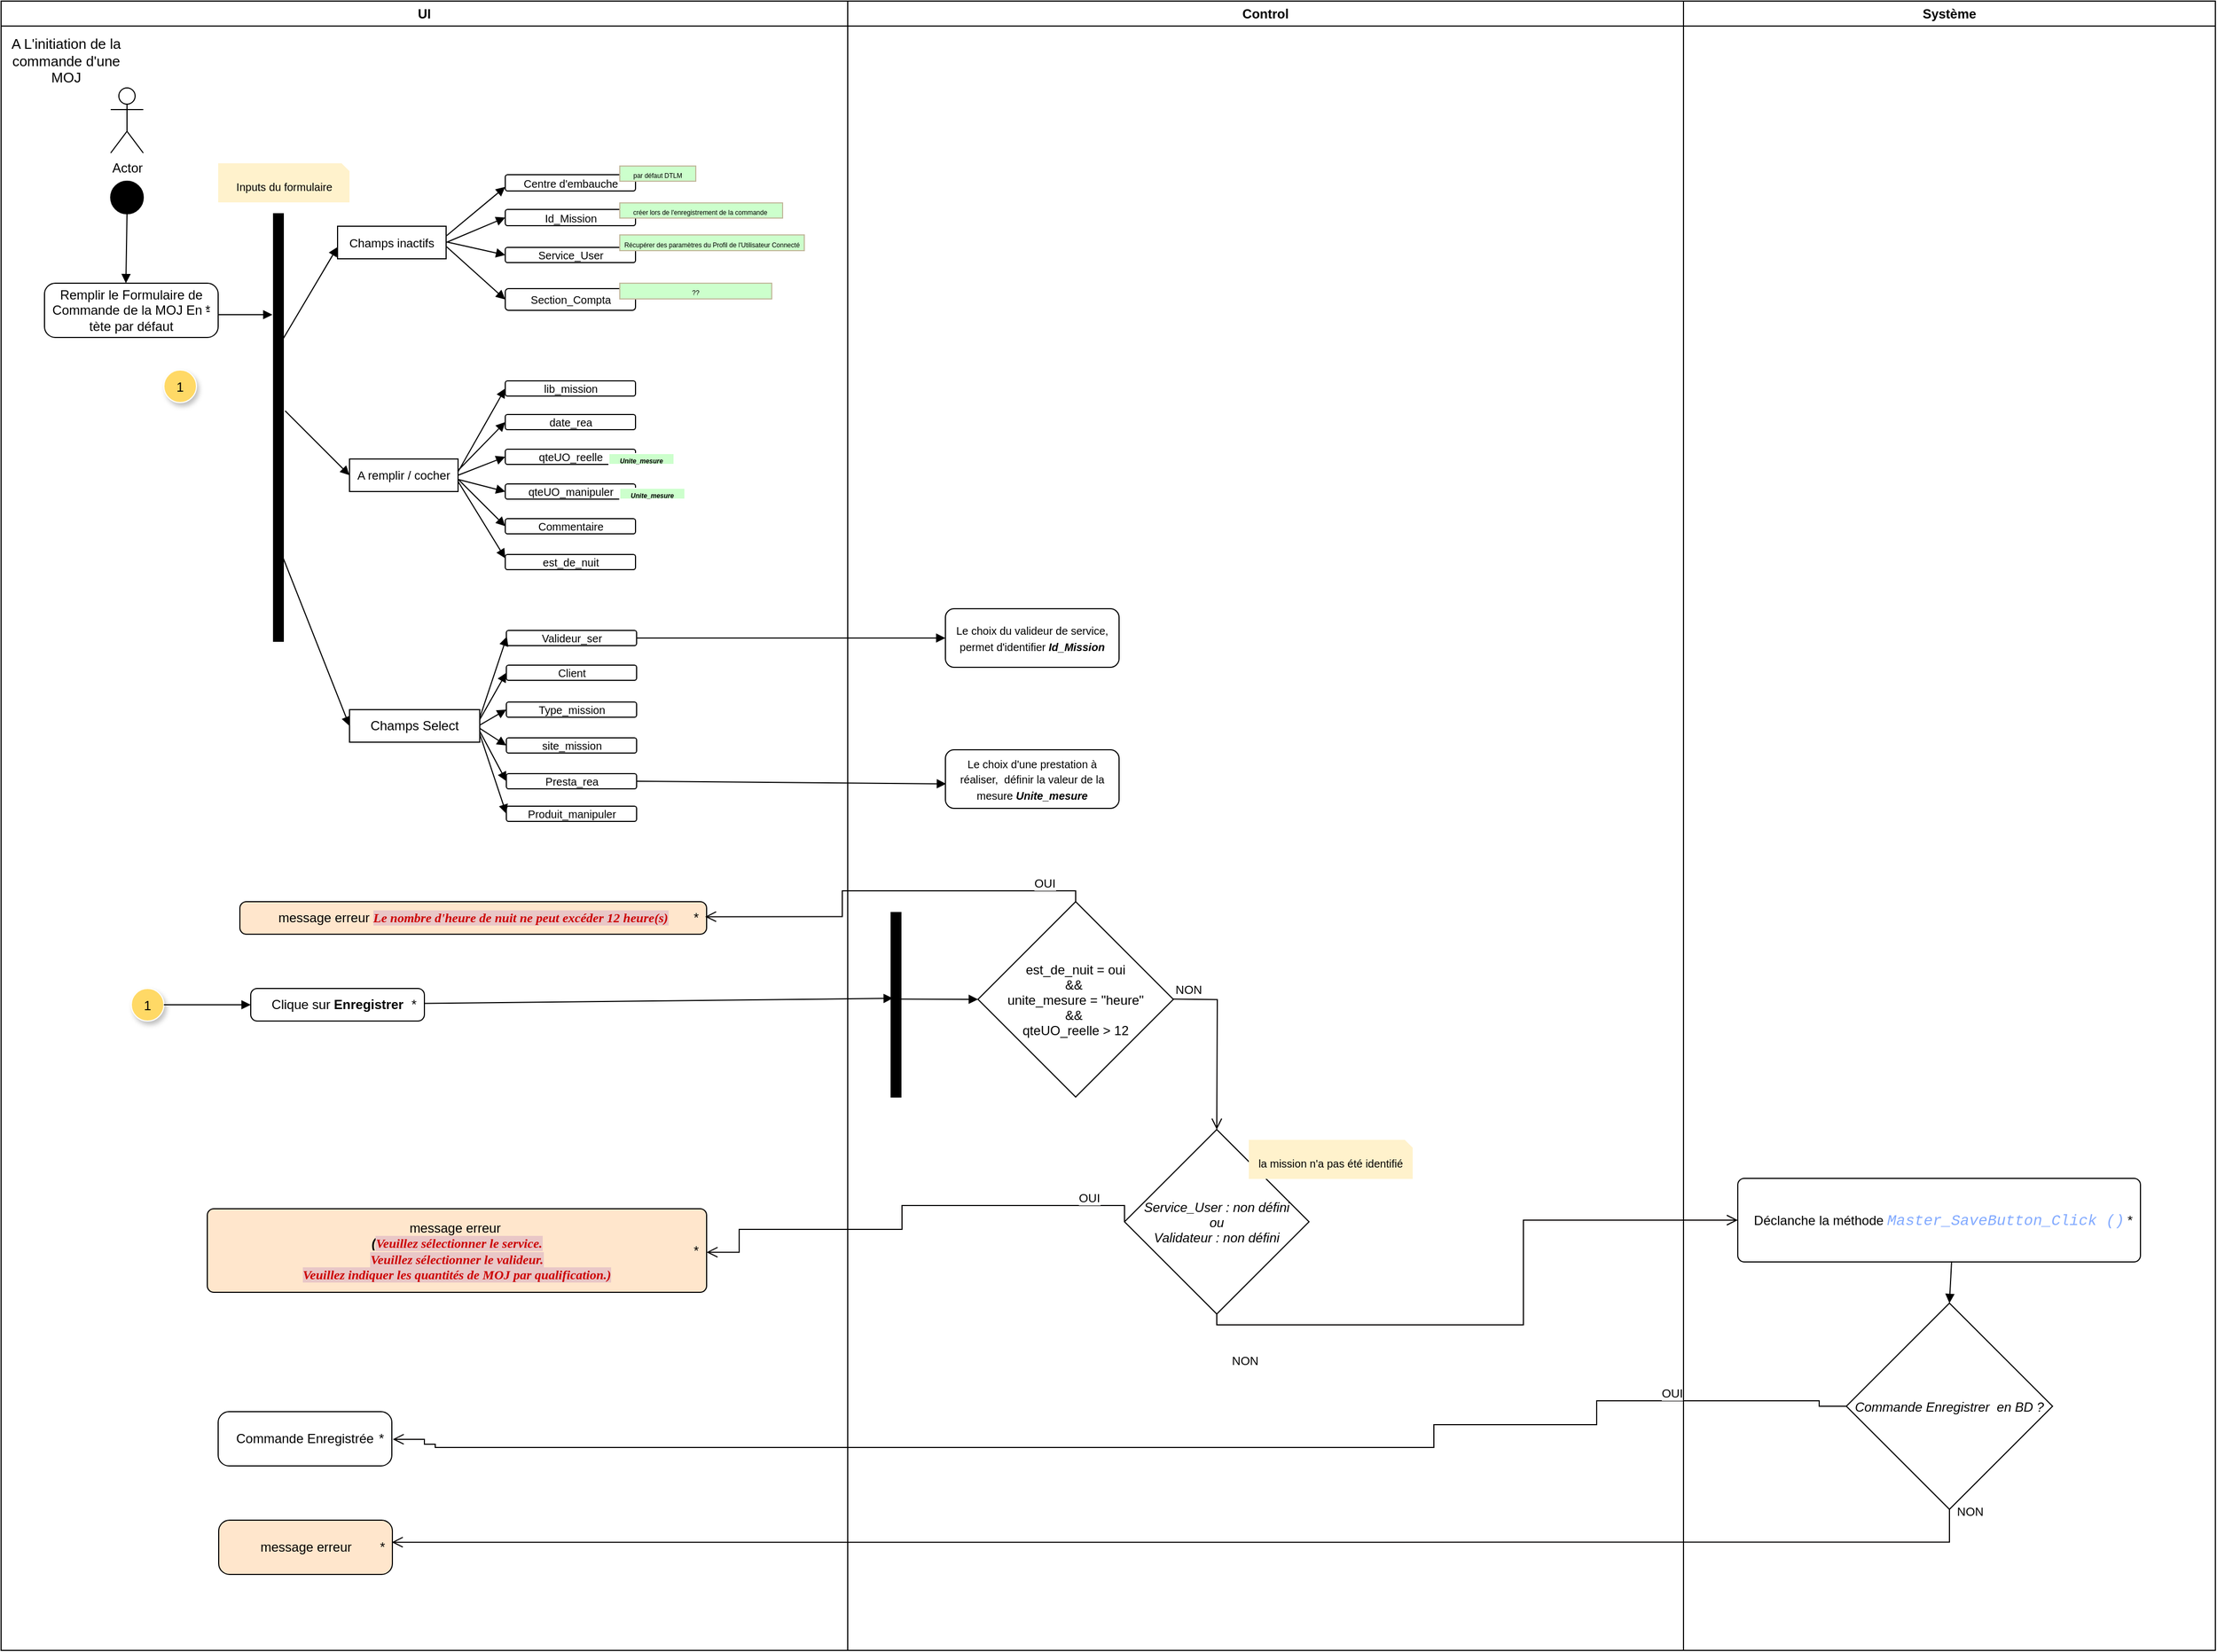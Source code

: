<mxfile version="24.6.4" type="github">
  <diagram name="Copie de Page-1" id="EhqOxqEbqIXf-8VI_V93">
    <mxGraphModel dx="2730" dy="2316" grid="1" gridSize="10" guides="1" tooltips="1" connect="1" arrows="1" fold="1" page="1" pageScale="1" pageWidth="1169" pageHeight="826" background="none" math="0" shadow="0">
      <root>
        <mxCell id="ZWHLpiZSWTz1R2_QuIJr-0" />
        <mxCell id="ZWHLpiZSWTz1R2_QuIJr-1" parent="ZWHLpiZSWTz1R2_QuIJr-0" />
        <mxCell id="ZWHLpiZSWTz1R2_QuIJr-2" value="UI" style="swimlane;whiteSpace=wrap;html=1;" parent="ZWHLpiZSWTz1R2_QuIJr-1" vertex="1">
          <mxGeometry y="-730" width="780" height="1520" as="geometry" />
        </mxCell>
        <mxCell id="ZWHLpiZSWTz1R2_QuIJr-3" value="" style="ellipse;fillColor=strokeColor;html=1;" parent="ZWHLpiZSWTz1R2_QuIJr-2" vertex="1">
          <mxGeometry x="101" y="166" width="30" height="30" as="geometry" />
        </mxCell>
        <mxCell id="ZWHLpiZSWTz1R2_QuIJr-4" value="" style="html=1;verticalAlign=bottom;labelBackgroundColor=none;endArrow=block;endFill=1;rounded=0;exitX=0.5;exitY=1;exitDx=0;exitDy=0;" parent="ZWHLpiZSWTz1R2_QuIJr-2" source="ZWHLpiZSWTz1R2_QuIJr-3" edge="1">
          <mxGeometry width="160" relative="1" as="geometry">
            <mxPoint x="120" y="410" as="sourcePoint" />
            <mxPoint x="115" y="260" as="targetPoint" />
          </mxGeometry>
        </mxCell>
        <mxCell id="ZWHLpiZSWTz1R2_QuIJr-5" value="Remplir le Formulaire de Commande de la MOJ En - tète par défaut" style="html=1;dashed=0;rounded=1;absoluteArcSize=1;arcSize=20;verticalAlign=middle;align=center;whiteSpace=wrap;" parent="ZWHLpiZSWTz1R2_QuIJr-2" vertex="1">
          <mxGeometry x="40" y="260" width="160" height="50" as="geometry" />
        </mxCell>
        <mxCell id="ZWHLpiZSWTz1R2_QuIJr-6" value="*" style="text;resizeWidth=0;resizeHeight=0;points=[];part=1;verticalAlign=middle;align=center;html=1;" parent="ZWHLpiZSWTz1R2_QuIJr-5" vertex="1">
          <mxGeometry x="1" y="0.5" width="20" height="20" relative="1" as="geometry">
            <mxPoint x="-20" y="-10" as="offset" />
          </mxGeometry>
        </mxCell>
        <mxCell id="ZWHLpiZSWTz1R2_QuIJr-7" value="" style="html=1;verticalAlign=bottom;endArrow=block;curved=0;rounded=0;" parent="ZWHLpiZSWTz1R2_QuIJr-2" edge="1">
          <mxGeometry width="80" relative="1" as="geometry">
            <mxPoint x="200" y="289" as="sourcePoint" />
            <mxPoint x="250" y="289" as="targetPoint" />
          </mxGeometry>
        </mxCell>
        <mxCell id="ZWHLpiZSWTz1R2_QuIJr-8" value="Actor" style="shape=umlActor;verticalLabelPosition=bottom;verticalAlign=top;html=1;" parent="ZWHLpiZSWTz1R2_QuIJr-2" vertex="1">
          <mxGeometry x="101" y="80" width="30" height="60" as="geometry" />
        </mxCell>
        <mxCell id="ZWHLpiZSWTz1R2_QuIJr-9" value="&lt;font style=&quot;font-size: 13px;&quot;&gt;A L&#39;initiation de la commande d&#39;une MOJ&lt;/font&gt;" style="text;html=1;align=center;verticalAlign=middle;whiteSpace=wrap;rounded=0;" parent="ZWHLpiZSWTz1R2_QuIJr-2" vertex="1">
          <mxGeometry y="30" width="120" height="50" as="geometry" />
        </mxCell>
        <mxCell id="ZWHLpiZSWTz1R2_QuIJr-10" value="" style="html=1;points=[];perimeter=orthogonalPerimeter;fillColor=strokeColor;" parent="ZWHLpiZSWTz1R2_QuIJr-2" vertex="1">
          <mxGeometry x="251" y="196" width="9" height="394" as="geometry" />
        </mxCell>
        <mxCell id="_bCDL0HvLNY4-5tJD9Ad-2" value="&lt;font style=&quot;font-size: 10px;&quot;&gt;Inputs du formulaire&lt;/font&gt;" style="shape=note2;boundedLbl=1;whiteSpace=wrap;html=1;size=7;verticalAlign=top;align=center;strokeColor=#FFF2CC;fillColor=#FFF2CC;" parent="ZWHLpiZSWTz1R2_QuIJr-2" vertex="1">
          <mxGeometry x="200.5" y="150" width="120" height="35" as="geometry" />
        </mxCell>
        <mxCell id="_bCDL0HvLNY4-5tJD9Ad-3" value="&lt;font style=&quot;font-size: 11px;&quot;&gt;Champs inactifs&lt;/font&gt;" style="rounded=1;whiteSpace=wrap;html=1;arcSize=0;" parent="ZWHLpiZSWTz1R2_QuIJr-2" vertex="1">
          <mxGeometry x="310" y="207.5" width="100" height="30" as="geometry" />
        </mxCell>
        <mxCell id="_bCDL0HvLNY4-5tJD9Ad-7" value="" style="group" parent="ZWHLpiZSWTz1R2_QuIJr-2" vertex="1" connectable="0">
          <mxGeometry x="464.5" y="160" width="120" height="125" as="geometry" />
        </mxCell>
        <mxCell id="_bCDL0HvLNY4-5tJD9Ad-1" value="&lt;font style=&quot;font-size: 10px;&quot;&gt;Centre d&#39;embauche&lt;/font&gt;" style="rounded=1;whiteSpace=wrap;html=1;" parent="_bCDL0HvLNY4-5tJD9Ad-7" vertex="1">
          <mxGeometry width="120" height="15" as="geometry" />
        </mxCell>
        <mxCell id="_bCDL0HvLNY4-5tJD9Ad-4" value="&lt;font style=&quot;font-size: 10px;&quot;&gt;Id_Mission&lt;/font&gt;" style="rounded=1;whiteSpace=wrap;html=1;" parent="_bCDL0HvLNY4-5tJD9Ad-7" vertex="1">
          <mxGeometry y="32" width="120" height="15" as="geometry" />
        </mxCell>
        <mxCell id="_bCDL0HvLNY4-5tJD9Ad-5" value="&lt;font style=&quot;font-size: 10px;&quot;&gt;Service_User&lt;/font&gt;" style="rounded=1;whiteSpace=wrap;html=1;" parent="_bCDL0HvLNY4-5tJD9Ad-7" vertex="1">
          <mxGeometry y="67" width="120" height="14" as="geometry" />
        </mxCell>
        <mxCell id="_bCDL0HvLNY4-5tJD9Ad-6" value="&lt;font style=&quot;font-size: 10px;&quot;&gt;Section_Compta&lt;/font&gt;" style="rounded=1;whiteSpace=wrap;html=1;" parent="_bCDL0HvLNY4-5tJD9Ad-7" vertex="1">
          <mxGeometry y="105" width="120" height="20" as="geometry" />
        </mxCell>
        <mxCell id="_bCDL0HvLNY4-5tJD9Ad-8" value="" style="html=1;verticalAlign=bottom;endArrow=block;curved=0;rounded=0;entryX=0;entryY=0.636;entryDx=0;entryDy=0;entryPerimeter=0;exitX=1;exitY=0.292;exitDx=0;exitDy=0;exitPerimeter=0;" parent="ZWHLpiZSWTz1R2_QuIJr-2" source="ZWHLpiZSWTz1R2_QuIJr-10" target="_bCDL0HvLNY4-5tJD9Ad-3" edge="1">
          <mxGeometry width="80" relative="1" as="geometry">
            <mxPoint x="270" y="260" as="sourcePoint" />
            <mxPoint x="320.5" y="260" as="targetPoint" />
          </mxGeometry>
        </mxCell>
        <mxCell id="_bCDL0HvLNY4-5tJD9Ad-9" value="" style="html=1;verticalAlign=bottom;endArrow=block;curved=0;rounded=0;entryX=0;entryY=0.75;entryDx=0;entryDy=0;exitX=0.998;exitY=0.308;exitDx=0;exitDy=0;exitPerimeter=0;" parent="ZWHLpiZSWTz1R2_QuIJr-2" source="_bCDL0HvLNY4-5tJD9Ad-3" target="_bCDL0HvLNY4-5tJD9Ad-1" edge="1">
          <mxGeometry width="80" relative="1" as="geometry">
            <mxPoint x="430" y="198" as="sourcePoint" />
            <mxPoint x="470" y="175" as="targetPoint" />
          </mxGeometry>
        </mxCell>
        <mxCell id="_bCDL0HvLNY4-5tJD9Ad-10" value="" style="html=1;verticalAlign=bottom;endArrow=block;curved=0;rounded=0;entryX=0;entryY=0.5;entryDx=0;entryDy=0;exitX=1;exitY=0.5;exitDx=0;exitDy=0;" parent="ZWHLpiZSWTz1R2_QuIJr-2" source="_bCDL0HvLNY4-5tJD9Ad-3" target="_bCDL0HvLNY4-5tJD9Ad-4" edge="1">
          <mxGeometry width="80" relative="1" as="geometry">
            <mxPoint x="430" y="219" as="sourcePoint" />
            <mxPoint x="470" y="196" as="targetPoint" />
          </mxGeometry>
        </mxCell>
        <mxCell id="_bCDL0HvLNY4-5tJD9Ad-11" value="" style="html=1;verticalAlign=bottom;endArrow=block;curved=0;rounded=0;entryX=0;entryY=0.5;entryDx=0;entryDy=0;exitX=1.012;exitY=0.487;exitDx=0;exitDy=0;exitPerimeter=0;" parent="ZWHLpiZSWTz1R2_QuIJr-2" source="_bCDL0HvLNY4-5tJD9Ad-3" target="_bCDL0HvLNY4-5tJD9Ad-5" edge="1">
          <mxGeometry width="80" relative="1" as="geometry">
            <mxPoint x="430" y="227" as="sourcePoint" />
            <mxPoint x="470" y="204" as="targetPoint" />
          </mxGeometry>
        </mxCell>
        <mxCell id="_bCDL0HvLNY4-5tJD9Ad-12" value="" style="html=1;verticalAlign=bottom;endArrow=block;curved=0;rounded=0;entryX=0;entryY=0.5;entryDx=0;entryDy=0;exitX=1.004;exitY=0.631;exitDx=0;exitDy=0;exitPerimeter=0;" parent="ZWHLpiZSWTz1R2_QuIJr-2" source="_bCDL0HvLNY4-5tJD9Ad-3" target="_bCDL0HvLNY4-5tJD9Ad-6" edge="1">
          <mxGeometry width="80" relative="1" as="geometry">
            <mxPoint x="441" y="232" as="sourcePoint" />
            <mxPoint x="475" y="244" as="targetPoint" />
          </mxGeometry>
        </mxCell>
        <mxCell id="_bCDL0HvLNY4-5tJD9Ad-21" value="" style="html=1;verticalAlign=bottom;endArrow=block;curved=0;rounded=0;entryX=0;entryY=0.5;entryDx=0;entryDy=0;exitX=0.864;exitY=0.798;exitDx=0;exitDy=0;exitPerimeter=0;" parent="ZWHLpiZSWTz1R2_QuIJr-2" source="ZWHLpiZSWTz1R2_QuIJr-10" target="_bCDL0HvLNY4-5tJD9Ad-13" edge="1">
          <mxGeometry width="80" relative="1" as="geometry">
            <mxPoint x="270" y="321" as="sourcePoint" />
            <mxPoint x="320" y="237" as="targetPoint" />
          </mxGeometry>
        </mxCell>
        <mxCell id="_bCDL0HvLNY4-5tJD9Ad-29" value="" style="group" parent="ZWHLpiZSWTz1R2_QuIJr-2" vertex="1" connectable="0">
          <mxGeometry x="321" y="580" width="264.5" height="176" as="geometry" />
        </mxCell>
        <mxCell id="_bCDL0HvLNY4-5tJD9Ad-13" value="Champs Select" style="rounded=1;whiteSpace=wrap;html=1;arcSize=0;" parent="_bCDL0HvLNY4-5tJD9Ad-29" vertex="1">
          <mxGeometry y="73" width="120" height="30" as="geometry" />
        </mxCell>
        <mxCell id="_bCDL0HvLNY4-5tJD9Ad-28" value="" style="group" parent="_bCDL0HvLNY4-5tJD9Ad-29" vertex="1" connectable="0">
          <mxGeometry x="144.5" width="120" height="176" as="geometry" />
        </mxCell>
        <mxCell id="_bCDL0HvLNY4-5tJD9Ad-15" value="&lt;font style=&quot;font-size: 10px;&quot;&gt;Valideur_ser&lt;/font&gt;" style="rounded=1;whiteSpace=wrap;html=1;" parent="_bCDL0HvLNY4-5tJD9Ad-28" vertex="1">
          <mxGeometry width="120" height="14" as="geometry" />
        </mxCell>
        <mxCell id="_bCDL0HvLNY4-5tJD9Ad-16" value="&lt;font style=&quot;font-size: 10px;&quot;&gt;Client&lt;/font&gt;" style="rounded=1;whiteSpace=wrap;html=1;" parent="_bCDL0HvLNY4-5tJD9Ad-28" vertex="1">
          <mxGeometry y="32" width="120" height="14" as="geometry" />
        </mxCell>
        <mxCell id="_bCDL0HvLNY4-5tJD9Ad-17" value="&lt;font style=&quot;font-size: 10px;&quot;&gt;Type_mission&lt;/font&gt;" style="rounded=1;whiteSpace=wrap;html=1;" parent="_bCDL0HvLNY4-5tJD9Ad-28" vertex="1">
          <mxGeometry y="66" width="120" height="14" as="geometry" />
        </mxCell>
        <mxCell id="_bCDL0HvLNY4-5tJD9Ad-18" value="&lt;font style=&quot;font-size: 10px;&quot;&gt;site_mission&lt;/font&gt;" style="rounded=1;whiteSpace=wrap;html=1;" parent="_bCDL0HvLNY4-5tJD9Ad-28" vertex="1">
          <mxGeometry y="99" width="120" height="14" as="geometry" />
        </mxCell>
        <mxCell id="_bCDL0HvLNY4-5tJD9Ad-19" value="&lt;span style=&quot;font-size: 10px;&quot;&gt;Presta_rea&lt;/span&gt;" style="rounded=1;whiteSpace=wrap;html=1;" parent="_bCDL0HvLNY4-5tJD9Ad-28" vertex="1">
          <mxGeometry y="132" width="120" height="14" as="geometry" />
        </mxCell>
        <mxCell id="_bCDL0HvLNY4-5tJD9Ad-20" value="&lt;font style=&quot;font-size: 10px;&quot;&gt;Produit_manipuler&lt;/font&gt;" style="rounded=1;whiteSpace=wrap;html=1;" parent="_bCDL0HvLNY4-5tJD9Ad-28" vertex="1">
          <mxGeometry y="162" width="120" height="14" as="geometry" />
        </mxCell>
        <mxCell id="_bCDL0HvLNY4-5tJD9Ad-39" value="" style="html=1;verticalAlign=bottom;endArrow=block;curved=0;rounded=0;entryX=0.004;entryY=0.404;entryDx=0;entryDy=0;exitX=1;exitY=0.25;exitDx=0;exitDy=0;entryPerimeter=0;" parent="_bCDL0HvLNY4-5tJD9Ad-29" source="_bCDL0HvLNY4-5tJD9Ad-13" target="_bCDL0HvLNY4-5tJD9Ad-15" edge="1">
          <mxGeometry width="80" relative="1" as="geometry">
            <mxPoint x="110.25" y="73" as="sourcePoint" />
            <mxPoint x="154.25" y="56" as="targetPoint" />
          </mxGeometry>
        </mxCell>
        <mxCell id="_bCDL0HvLNY4-5tJD9Ad-40" value="" style="html=1;verticalAlign=bottom;endArrow=block;curved=0;rounded=0;entryX=0;entryY=0.5;entryDx=0;entryDy=0;exitX=0.999;exitY=0.311;exitDx=0;exitDy=0;exitPerimeter=0;" parent="_bCDL0HvLNY4-5tJD9Ad-29" source="_bCDL0HvLNY4-5tJD9Ad-13" target="_bCDL0HvLNY4-5tJD9Ad-16" edge="1">
          <mxGeometry width="80" relative="1" as="geometry">
            <mxPoint x="119" y="80" as="sourcePoint" />
            <mxPoint x="155" y="16" as="targetPoint" />
          </mxGeometry>
        </mxCell>
        <mxCell id="_bCDL0HvLNY4-5tJD9Ad-41" value="" style="html=1;verticalAlign=bottom;endArrow=block;curved=0;rounded=0;entryX=0;entryY=0.5;entryDx=0;entryDy=0;exitX=1.003;exitY=0.467;exitDx=0;exitDy=0;exitPerimeter=0;" parent="_bCDL0HvLNY4-5tJD9Ad-29" source="_bCDL0HvLNY4-5tJD9Ad-13" target="_bCDL0HvLNY4-5tJD9Ad-17" edge="1">
          <mxGeometry width="80" relative="1" as="geometry">
            <mxPoint x="140" y="101" as="sourcePoint" />
            <mxPoint x="165" y="26" as="targetPoint" />
          </mxGeometry>
        </mxCell>
        <mxCell id="_bCDL0HvLNY4-5tJD9Ad-42" value="" style="html=1;verticalAlign=bottom;endArrow=block;curved=0;rounded=0;entryX=0;entryY=0.5;entryDx=0;entryDy=0;exitX=0.999;exitY=0.574;exitDx=0;exitDy=0;exitPerimeter=0;" parent="_bCDL0HvLNY4-5tJD9Ad-29" source="_bCDL0HvLNY4-5tJD9Ad-13" target="_bCDL0HvLNY4-5tJD9Ad-18" edge="1">
          <mxGeometry width="80" relative="1" as="geometry">
            <mxPoint x="130" y="97" as="sourcePoint" />
            <mxPoint x="155" y="83" as="targetPoint" />
          </mxGeometry>
        </mxCell>
        <mxCell id="_bCDL0HvLNY4-5tJD9Ad-43" value="" style="html=1;verticalAlign=bottom;endArrow=block;curved=0;rounded=0;exitX=1.001;exitY=0.67;exitDx=0;exitDy=0;exitPerimeter=0;entryX=0;entryY=0.5;entryDx=0;entryDy=0;" parent="_bCDL0HvLNY4-5tJD9Ad-29" source="_bCDL0HvLNY4-5tJD9Ad-13" target="_bCDL0HvLNY4-5tJD9Ad-19" edge="1">
          <mxGeometry width="80" relative="1" as="geometry">
            <mxPoint x="119" y="90" as="sourcePoint" />
            <mxPoint x="149" y="140" as="targetPoint" />
          </mxGeometry>
        </mxCell>
        <mxCell id="_bCDL0HvLNY4-5tJD9Ad-44" value="" style="html=1;verticalAlign=bottom;endArrow=block;curved=0;rounded=0;entryX=0;entryY=0.5;entryDx=0;entryDy=0;exitX=1;exitY=0.75;exitDx=0;exitDy=0;" parent="_bCDL0HvLNY4-5tJD9Ad-29" source="_bCDL0HvLNY4-5tJD9Ad-13" target="_bCDL0HvLNY4-5tJD9Ad-20" edge="1">
          <mxGeometry width="80" relative="1" as="geometry">
            <mxPoint x="140" y="110" as="sourcePoint" />
            <mxPoint x="165" y="126" as="targetPoint" />
          </mxGeometry>
        </mxCell>
        <mxCell id="_bCDL0HvLNY4-5tJD9Ad-31" value="" style="group" parent="ZWHLpiZSWTz1R2_QuIJr-2" vertex="1" connectable="0">
          <mxGeometry x="321" y="350" width="379" height="174" as="geometry" />
        </mxCell>
        <mxCell id="_bCDL0HvLNY4-5tJD9Ad-14" value="&lt;font style=&quot;font-size: 11px;&quot;&gt;A remplir / cocher&lt;/font&gt;" style="rounded=1;whiteSpace=wrap;html=1;arcSize=0;" parent="_bCDL0HvLNY4-5tJD9Ad-31" vertex="1">
          <mxGeometry y="72" width="100" height="30" as="geometry" />
        </mxCell>
        <mxCell id="_bCDL0HvLNY4-5tJD9Ad-30" value="" style="group" parent="_bCDL0HvLNY4-5tJD9Ad-31" vertex="1" connectable="0">
          <mxGeometry x="143.5" width="235.5" height="174" as="geometry" />
        </mxCell>
        <mxCell id="_bCDL0HvLNY4-5tJD9Ad-22" value="&lt;font style=&quot;font-size: 10px;&quot;&gt;lib_mission&lt;/font&gt;" style="rounded=1;whiteSpace=wrap;html=1;" parent="_bCDL0HvLNY4-5tJD9Ad-30" vertex="1">
          <mxGeometry width="120" height="14" as="geometry" />
        </mxCell>
        <mxCell id="_bCDL0HvLNY4-5tJD9Ad-23" value="&lt;font style=&quot;font-size: 10px;&quot;&gt;date_rea&lt;/font&gt;" style="rounded=1;whiteSpace=wrap;html=1;" parent="_bCDL0HvLNY4-5tJD9Ad-30" vertex="1">
          <mxGeometry y="31" width="120" height="14" as="geometry" />
        </mxCell>
        <mxCell id="_bCDL0HvLNY4-5tJD9Ad-24" value="&lt;span style=&quot;font-size: 10px;&quot;&gt;qteUO_reelle&lt;/span&gt;" style="rounded=1;whiteSpace=wrap;html=1;" parent="_bCDL0HvLNY4-5tJD9Ad-30" vertex="1">
          <mxGeometry y="63" width="120" height="14" as="geometry" />
        </mxCell>
        <mxCell id="_bCDL0HvLNY4-5tJD9Ad-25" value="&lt;span style=&quot;font-size: 10px;&quot;&gt;qteUO_manipuler&lt;/span&gt;" style="rounded=1;whiteSpace=wrap;html=1;" parent="_bCDL0HvLNY4-5tJD9Ad-30" vertex="1">
          <mxGeometry y="95" width="120" height="14" as="geometry" />
        </mxCell>
        <mxCell id="_bCDL0HvLNY4-5tJD9Ad-26" value="&lt;span style=&quot;font-size: 10px;&quot;&gt;Commentaire&lt;/span&gt;" style="rounded=1;whiteSpace=wrap;html=1;" parent="_bCDL0HvLNY4-5tJD9Ad-30" vertex="1">
          <mxGeometry y="127" width="120" height="14" as="geometry" />
        </mxCell>
        <mxCell id="_bCDL0HvLNY4-5tJD9Ad-27" value="&lt;span style=&quot;font-size: 10px;&quot;&gt;est_de_nuit&lt;/span&gt;" style="rounded=1;whiteSpace=wrap;html=1;" parent="_bCDL0HvLNY4-5tJD9Ad-30" vertex="1">
          <mxGeometry y="160" width="120" height="14" as="geometry" />
        </mxCell>
        <mxCell id="_bCDL0HvLNY4-5tJD9Ad-48" value="&lt;i style=&quot;&quot;&gt;&lt;b style=&quot;&quot;&gt;&lt;font style=&quot;font-size: 6px;&quot;&gt;Unite_mesure&lt;/font&gt;&lt;/b&gt;&lt;/i&gt;" style="html=1;align=center;verticalAlign=middle;dashed=0;whiteSpace=wrap;strokeColor=#FFFFFF;fillColor=#CCFFCC;" parent="_bCDL0HvLNY4-5tJD9Ad-30" vertex="1">
          <mxGeometry x="95.5" y="67" width="60" height="10" as="geometry" />
        </mxCell>
        <mxCell id="_bCDL0HvLNY4-5tJD9Ad-49" value="&lt;i style=&quot;&quot;&gt;&lt;b style=&quot;&quot;&gt;&lt;font style=&quot;font-size: 6px;&quot;&gt;Unite_mesure&lt;/font&gt;&lt;/b&gt;&lt;/i&gt;" style="html=1;align=center;verticalAlign=middle;dashed=0;whiteSpace=wrap;strokeColor=#FFFFFF;fillColor=#CCFFCC;" parent="_bCDL0HvLNY4-5tJD9Ad-30" vertex="1">
          <mxGeometry x="105.5" y="99" width="60" height="10" as="geometry" />
        </mxCell>
        <mxCell id="_bCDL0HvLNY4-5tJD9Ad-33" value="" style="html=1;verticalAlign=bottom;endArrow=block;curved=0;rounded=0;entryX=0;entryY=0.5;entryDx=0;entryDy=0;exitX=0.999;exitY=0.398;exitDx=0;exitDy=0;exitPerimeter=0;" parent="_bCDL0HvLNY4-5tJD9Ad-31" source="_bCDL0HvLNY4-5tJD9Ad-14" target="_bCDL0HvLNY4-5tJD9Ad-22" edge="1">
          <mxGeometry width="80" relative="1" as="geometry">
            <mxPoint x="79" y="50" as="sourcePoint" />
            <mxPoint x="133" y="62" as="targetPoint" />
          </mxGeometry>
        </mxCell>
        <mxCell id="_bCDL0HvLNY4-5tJD9Ad-34" value="" style="html=1;verticalAlign=bottom;endArrow=block;curved=0;rounded=0;entryX=0;entryY=0.5;entryDx=0;entryDy=0;exitX=0.996;exitY=0.366;exitDx=0;exitDy=0;exitPerimeter=0;" parent="_bCDL0HvLNY4-5tJD9Ad-31" source="_bCDL0HvLNY4-5tJD9Ad-14" target="_bCDL0HvLNY4-5tJD9Ad-23" edge="1">
          <mxGeometry width="80" relative="1" as="geometry">
            <mxPoint x="109" y="95" as="sourcePoint" />
            <mxPoint x="154" y="17" as="targetPoint" />
          </mxGeometry>
        </mxCell>
        <mxCell id="_bCDL0HvLNY4-5tJD9Ad-35" value="" style="html=1;verticalAlign=bottom;endArrow=block;curved=0;rounded=0;entryX=0;entryY=0.5;entryDx=0;entryDy=0;exitX=1;exitY=0.5;exitDx=0;exitDy=0;" parent="_bCDL0HvLNY4-5tJD9Ad-31" source="_bCDL0HvLNY4-5tJD9Ad-14" target="_bCDL0HvLNY4-5tJD9Ad-24" edge="1">
          <mxGeometry width="80" relative="1" as="geometry">
            <mxPoint x="119" y="105" as="sourcePoint" />
            <mxPoint x="164" y="27" as="targetPoint" />
          </mxGeometry>
        </mxCell>
        <mxCell id="_bCDL0HvLNY4-5tJD9Ad-37" value="" style="html=1;verticalAlign=bottom;endArrow=block;curved=0;rounded=0;entryX=0;entryY=0.5;entryDx=0;entryDy=0;exitX=1;exitY=0.622;exitDx=0;exitDy=0;exitPerimeter=0;" parent="_bCDL0HvLNY4-5tJD9Ad-31" source="_bCDL0HvLNY4-5tJD9Ad-14" target="_bCDL0HvLNY4-5tJD9Ad-26" edge="1">
          <mxGeometry width="80" relative="1" as="geometry">
            <mxPoint x="139" y="125" as="sourcePoint" />
            <mxPoint x="184" y="47" as="targetPoint" />
          </mxGeometry>
        </mxCell>
        <mxCell id="_bCDL0HvLNY4-5tJD9Ad-38" value="" style="html=1;verticalAlign=bottom;endArrow=block;curved=0;rounded=0;entryX=0;entryY=0.25;entryDx=0;entryDy=0;exitX=1.002;exitY=0.7;exitDx=0;exitDy=0;exitPerimeter=0;" parent="_bCDL0HvLNY4-5tJD9Ad-31" source="_bCDL0HvLNY4-5tJD9Ad-14" target="_bCDL0HvLNY4-5tJD9Ad-27" edge="1">
          <mxGeometry width="80" relative="1" as="geometry">
            <mxPoint x="149" y="135" as="sourcePoint" />
            <mxPoint x="194" y="57" as="targetPoint" />
          </mxGeometry>
        </mxCell>
        <mxCell id="_bCDL0HvLNY4-5tJD9Ad-36" value="" style="html=1;verticalAlign=bottom;endArrow=block;curved=0;rounded=0;entryX=0;entryY=0.5;entryDx=0;entryDy=0;exitX=1.001;exitY=0.628;exitDx=0;exitDy=0;exitPerimeter=0;" parent="_bCDL0HvLNY4-5tJD9Ad-31" source="_bCDL0HvLNY4-5tJD9Ad-14" target="_bCDL0HvLNY4-5tJD9Ad-25" edge="1">
          <mxGeometry width="80" relative="1" as="geometry">
            <mxPoint x="99" y="90" as="sourcePoint" />
            <mxPoint x="174" y="37" as="targetPoint" />
          </mxGeometry>
        </mxCell>
        <mxCell id="_bCDL0HvLNY4-5tJD9Ad-32" value="" style="html=1;verticalAlign=bottom;endArrow=block;curved=0;rounded=0;entryX=0;entryY=0.5;entryDx=0;entryDy=0;exitX=1.188;exitY=0.461;exitDx=0;exitDy=0;exitPerimeter=0;" parent="ZWHLpiZSWTz1R2_QuIJr-2" source="ZWHLpiZSWTz1R2_QuIJr-10" target="_bCDL0HvLNY4-5tJD9Ad-14" edge="1">
          <mxGeometry width="80" relative="1" as="geometry">
            <mxPoint x="272" y="495" as="sourcePoint" />
            <mxPoint x="330" y="738" as="targetPoint" />
          </mxGeometry>
        </mxCell>
        <mxCell id="_bCDL0HvLNY4-5tJD9Ad-53" value="&lt;font style=&quot;font-size: 6px;&quot;&gt;créer lors de l&#39;enregistrement de la commande&amp;nbsp;&lt;/font&gt;" style="html=1;align=center;verticalAlign=middle;dashed=0;whiteSpace=wrap;strokeColor=#C2B89B;fillColor=#CCFFCC;" parent="ZWHLpiZSWTz1R2_QuIJr-2" vertex="1">
          <mxGeometry x="570" y="186" width="150" height="14" as="geometry" />
        </mxCell>
        <mxCell id="_bCDL0HvLNY4-5tJD9Ad-55" value="&lt;span style=&quot;font-size: 6px;&quot;&gt;Récupérer des paramètres du Profil de l&#39;Utilisateur Connecté&lt;/span&gt;" style="html=1;align=center;verticalAlign=middle;dashed=0;whiteSpace=wrap;strokeColor=#C2B89B;fillColor=#CCFFCC;" parent="ZWHLpiZSWTz1R2_QuIJr-2" vertex="1">
          <mxGeometry x="570" y="215.5" width="170" height="14.5" as="geometry" />
        </mxCell>
        <mxCell id="_bCDL0HvLNY4-5tJD9Ad-56" value="&lt;span style=&quot;font-size: 6px;&quot;&gt;??&lt;/span&gt;" style="html=1;align=center;verticalAlign=middle;dashed=0;whiteSpace=wrap;strokeColor=#C2B89B;fillColor=#CCFFCC;" parent="ZWHLpiZSWTz1R2_QuIJr-2" vertex="1">
          <mxGeometry x="570" y="260" width="140" height="14.5" as="geometry" />
        </mxCell>
        <mxCell id="_bCDL0HvLNY4-5tJD9Ad-57" value="&lt;span style=&quot;font-size: 6px;&quot;&gt;par défaut DTLM&lt;/span&gt;" style="html=1;align=center;verticalAlign=middle;dashed=0;whiteSpace=wrap;strokeColor=#C2B89B;fillColor=#CCFFCC;" parent="ZWHLpiZSWTz1R2_QuIJr-2" vertex="1">
          <mxGeometry x="570" y="152" width="70" height="14" as="geometry" />
        </mxCell>
        <mxCell id="_bCDL0HvLNY4-5tJD9Ad-58" value="1" style="ellipse;shadow=1;fillColor=#FFD966;strokeColor=#FFFFFF;" parent="ZWHLpiZSWTz1R2_QuIJr-2" vertex="1">
          <mxGeometry x="150" y="340" width="30" height="30" as="geometry" />
        </mxCell>
        <mxCell id="_bCDL0HvLNY4-5tJD9Ad-59" value="1" style="ellipse;shadow=1;fillColor=#FFD966;strokeColor=#FFFFFF;" parent="ZWHLpiZSWTz1R2_QuIJr-2" vertex="1">
          <mxGeometry x="120" y="910" width="30" height="30" as="geometry" />
        </mxCell>
        <mxCell id="_bCDL0HvLNY4-5tJD9Ad-60" value="Clique sur &lt;b&gt;Enregistrer&lt;/b&gt;" style="html=1;dashed=0;rounded=1;absoluteArcSize=1;arcSize=12;verticalAlign=middle;align=center;whiteSpace=wrap;" parent="ZWHLpiZSWTz1R2_QuIJr-2" vertex="1">
          <mxGeometry x="230" y="910" width="160" height="30" as="geometry" />
        </mxCell>
        <mxCell id="_bCDL0HvLNY4-5tJD9Ad-61" value="*" style="text;resizeWidth=0;resizeHeight=0;points=[];part=1;verticalAlign=middle;align=center;html=1;" parent="_bCDL0HvLNY4-5tJD9Ad-60" vertex="1">
          <mxGeometry x="1" y="0.5" width="20" height="20" relative="1" as="geometry">
            <mxPoint x="-20" y="-10" as="offset" />
          </mxGeometry>
        </mxCell>
        <mxCell id="_bCDL0HvLNY4-5tJD9Ad-62" value="" style="html=1;verticalAlign=bottom;endArrow=block;curved=0;rounded=0;exitX=1;exitY=0.5;exitDx=0;exitDy=0;entryX=0;entryY=0.5;entryDx=0;entryDy=0;" parent="ZWHLpiZSWTz1R2_QuIJr-2" source="_bCDL0HvLNY4-5tJD9Ad-59" target="_bCDL0HvLNY4-5tJD9Ad-60" edge="1">
          <mxGeometry width="80" relative="1" as="geometry">
            <mxPoint x="160" y="924.5" as="sourcePoint" />
            <mxPoint x="210" y="924.5" as="targetPoint" />
          </mxGeometry>
        </mxCell>
        <mxCell id="_bCDL0HvLNY4-5tJD9Ad-72" value="message erreur&amp;nbsp;&lt;span style=&quot;color: rgb(204, 0, 0); font-family: Tahoma; background-color: rgb(233, 199, 199);&quot;&gt;&lt;i&gt;&lt;b&gt;Le nombre d&#39;heure de nuit ne peut excéder 12 heure(s)&lt;/b&gt;&lt;/i&gt;&lt;/span&gt;" style="html=1;dashed=0;rounded=1;absoluteArcSize=1;arcSize=12;verticalAlign=middle;align=center;whiteSpace=wrap;fillColor=#FFE6CC;" parent="ZWHLpiZSWTz1R2_QuIJr-2" vertex="1">
          <mxGeometry x="220" y="830" width="430" height="30" as="geometry" />
        </mxCell>
        <mxCell id="_bCDL0HvLNY4-5tJD9Ad-73" value="*" style="text;resizeWidth=0;resizeHeight=0;points=[];part=1;verticalAlign=middle;align=center;html=1;" parent="_bCDL0HvLNY4-5tJD9Ad-72" vertex="1">
          <mxGeometry x="1" y="0.5" width="20" height="20" relative="1" as="geometry">
            <mxPoint x="-20" y="-10" as="offset" />
          </mxGeometry>
        </mxCell>
        <mxCell id="_bCDL0HvLNY4-5tJD9Ad-79" value="message erreur&amp;nbsp;&lt;div&gt;&lt;i&gt;&lt;b&gt;(&lt;span style=&quot;color: rgb(204, 0, 0); font-family: Tahoma; background-color: rgb(233, 199, 199);&quot;&gt;Veuillez sélectionner le service.&lt;/span&gt;&lt;br style=&quot;color: rgb(204, 0, 0); font-family: Tahoma;&quot;&gt;&lt;span style=&quot;color: rgb(204, 0, 0); font-family: Tahoma; background-color: rgb(233, 199, 199);&quot;&gt;Veuillez sélectionner le valideur.&lt;/span&gt;&lt;br style=&quot;color: rgb(204, 0, 0); font-family: Tahoma;&quot;&gt;&lt;span style=&quot;color: rgb(204, 0, 0); font-family: Tahoma; background-color: rgb(233, 199, 199);&quot;&gt;Veuillez indiquer les quantités de MOJ par qualification.)&lt;/span&gt;&lt;/b&gt;&lt;/i&gt;&lt;/div&gt;" style="html=1;dashed=0;rounded=1;absoluteArcSize=1;arcSize=12;verticalAlign=middle;align=center;whiteSpace=wrap;fillColor=#FFE6CC;" parent="ZWHLpiZSWTz1R2_QuIJr-2" vertex="1">
          <mxGeometry x="190" y="1113" width="460" height="77" as="geometry" />
        </mxCell>
        <mxCell id="_bCDL0HvLNY4-5tJD9Ad-80" value="*" style="text;resizeWidth=0;resizeHeight=0;points=[];part=1;verticalAlign=middle;align=center;html=1;" parent="_bCDL0HvLNY4-5tJD9Ad-79" vertex="1">
          <mxGeometry x="1" y="0.5" width="20" height="20" relative="1" as="geometry">
            <mxPoint x="-20" y="-10" as="offset" />
          </mxGeometry>
        </mxCell>
        <mxCell id="_bCDL0HvLNY4-5tJD9Ad-88" value="Commande Enregistrée" style="html=1;dashed=0;rounded=1;absoluteArcSize=1;arcSize=20;verticalAlign=middle;align=center;whiteSpace=wrap;" parent="ZWHLpiZSWTz1R2_QuIJr-2" vertex="1">
          <mxGeometry x="200" y="1300" width="160" height="50" as="geometry" />
        </mxCell>
        <mxCell id="_bCDL0HvLNY4-5tJD9Ad-89" value="*" style="text;resizeWidth=0;resizeHeight=0;points=[];part=1;verticalAlign=middle;align=center;html=1;" parent="_bCDL0HvLNY4-5tJD9Ad-88" vertex="1">
          <mxGeometry x="1" y="0.5" width="20" height="20" relative="1" as="geometry">
            <mxPoint x="-20" y="-10" as="offset" />
          </mxGeometry>
        </mxCell>
        <mxCell id="_bCDL0HvLNY4-5tJD9Ad-87" value="OUI" style="edgeStyle=orthogonalEdgeStyle;html=1;align=left;verticalAlign=top;endArrow=open;endSize=8;strokeColor=#030000;rounded=0;exitX=0;exitY=0.5;exitDx=0;exitDy=0;entryX=1.044;entryY=0.524;entryDx=0;entryDy=0;entryPerimeter=0;" parent="ZWHLpiZSWTz1R2_QuIJr-2" target="_bCDL0HvLNY4-5tJD9Ad-89" edge="1">
          <mxGeometry x="-0.733" y="-20" relative="1" as="geometry">
            <mxPoint x="370" y="1330" as="targetPoint" />
            <mxPoint x="1710" y="1295" as="sourcePoint" />
            <mxPoint as="offset" />
            <Array as="points">
              <mxPoint x="1675" y="1295" />
              <mxPoint x="1675" y="1290" />
              <mxPoint x="1470" y="1290" />
              <mxPoint x="1470" y="1312" />
              <mxPoint x="1320" y="1312" />
              <mxPoint x="1320" y="1333" />
              <mxPoint x="400" y="1333" />
              <mxPoint x="400" y="1330" />
              <mxPoint x="390" y="1330" />
              <mxPoint x="390" y="1325" />
            </Array>
          </mxGeometry>
        </mxCell>
        <mxCell id="_bCDL0HvLNY4-5tJD9Ad-90" value="message erreur" style="html=1;dashed=0;rounded=1;absoluteArcSize=1;arcSize=20;verticalAlign=middle;align=center;whiteSpace=wrap;fillColor=#FFE6CC;" parent="ZWHLpiZSWTz1R2_QuIJr-2" vertex="1">
          <mxGeometry x="200.5" y="1400" width="160" height="50" as="geometry" />
        </mxCell>
        <mxCell id="_bCDL0HvLNY4-5tJD9Ad-91" value="*" style="text;resizeWidth=0;resizeHeight=0;points=[];part=1;verticalAlign=middle;align=center;html=1;" parent="_bCDL0HvLNY4-5tJD9Ad-90" vertex="1">
          <mxGeometry x="1" y="0.5" width="20" height="20" relative="1" as="geometry">
            <mxPoint x="-20" y="-10" as="offset" />
          </mxGeometry>
        </mxCell>
        <mxCell id="ZWHLpiZSWTz1R2_QuIJr-15" value="Système" style="swimlane;whiteSpace=wrap;html=1;strokeColor=default;fillColor=#FFFFFF;" parent="ZWHLpiZSWTz1R2_QuIJr-1" vertex="1">
          <mxGeometry x="1550" y="-730" width="490" height="1520" as="geometry" />
        </mxCell>
        <mxCell id="_bCDL0HvLNY4-5tJD9Ad-83" value="Déclanche la méthode&amp;nbsp;&lt;span style=&quot;font-family: Consolas, &amp;quot;Courier New&amp;quot;, monospace; font-size: 14px; white-space: pre; color: rgb(130, 170, 255); font-style: italic;&quot;&gt;Master_SaveButton_Click ()&lt;/span&gt;" style="html=1;dashed=0;rounded=1;absoluteArcSize=1;arcSize=12;verticalAlign=middle;align=center;whiteSpace=wrap;fillColor=#FFFFFF;" parent="ZWHLpiZSWTz1R2_QuIJr-15" vertex="1">
          <mxGeometry x="50" y="1085" width="371" height="77" as="geometry" />
        </mxCell>
        <mxCell id="_bCDL0HvLNY4-5tJD9Ad-84" value="*" style="text;resizeWidth=0;resizeHeight=0;points=[];part=1;verticalAlign=middle;align=center;html=1;" parent="_bCDL0HvLNY4-5tJD9Ad-83" vertex="1">
          <mxGeometry x="1" y="0.5" width="20" height="20" relative="1" as="geometry">
            <mxPoint x="-20" y="-10" as="offset" />
          </mxGeometry>
        </mxCell>
        <mxCell id="_bCDL0HvLNY4-5tJD9Ad-86" value="Commande Enregistrer  en BD ?" style="rhombus;fontStyle=2" parent="ZWHLpiZSWTz1R2_QuIJr-15" vertex="1">
          <mxGeometry x="150" y="1200" width="190" height="190" as="geometry" />
        </mxCell>
        <mxCell id="_bCDL0HvLNY4-5tJD9Ad-92" value="" style="html=1;verticalAlign=bottom;endArrow=block;curved=0;rounded=0;entryX=0.5;entryY=0;entryDx=0;entryDy=0;exitX=0.531;exitY=0.993;exitDx=0;exitDy=0;exitPerimeter=0;" parent="ZWHLpiZSWTz1R2_QuIJr-15" source="_bCDL0HvLNY4-5tJD9Ad-83" target="_bCDL0HvLNY4-5tJD9Ad-86" edge="1">
          <mxGeometry width="80" relative="1" as="geometry">
            <mxPoint x="220" y="1180" as="sourcePoint" />
            <mxPoint x="292" y="1180" as="targetPoint" />
          </mxGeometry>
        </mxCell>
        <mxCell id="ZWHLpiZSWTz1R2_QuIJr-122" value="Control" style="swimlane;whiteSpace=wrap;html=1;" parent="ZWHLpiZSWTz1R2_QuIJr-1" vertex="1">
          <mxGeometry x="780" y="-730" width="770" height="1520" as="geometry" />
        </mxCell>
        <mxCell id="_bCDL0HvLNY4-5tJD9Ad-51" value="&lt;span style=&quot;font-size: 10px;&quot;&gt;Le choix d&#39;une prestation à réaliser,&amp;nbsp; définir la valeur de la mesure &lt;b&gt;&lt;i&gt;Unite_mesure&lt;/i&gt;&lt;/b&gt;&lt;/span&gt;" style="rounded=1;whiteSpace=wrap;html=1;" parent="ZWHLpiZSWTz1R2_QuIJr-122" vertex="1">
          <mxGeometry x="90" y="690" width="160" height="54" as="geometry" />
        </mxCell>
        <mxCell id="_bCDL0HvLNY4-5tJD9Ad-63" value="" style="html=1;points=[];perimeter=orthogonalPerimeter;fillColor=strokeColor;" parent="ZWHLpiZSWTz1R2_QuIJr-122" vertex="1">
          <mxGeometry x="40" y="840" width="9" height="170" as="geometry" />
        </mxCell>
        <mxCell id="_bCDL0HvLNY4-5tJD9Ad-65" value="Service_User : non défini&#xa;ou&#xa;Validateur : non défini" style="rhombus;fontStyle=2" parent="ZWHLpiZSWTz1R2_QuIJr-122" vertex="1">
          <mxGeometry x="255" y="1040" width="170" height="170" as="geometry" />
        </mxCell>
        <mxCell id="_bCDL0HvLNY4-5tJD9Ad-66" value="est_de_nuit = oui&#xa;&amp;&amp; &#xa;unite_mesure = &quot;heure&quot;&#xa;&amp;&amp; &#xa;qteUO_reelle &gt; 12" style="rhombus;" parent="ZWHLpiZSWTz1R2_QuIJr-122" vertex="1">
          <mxGeometry x="120" y="830" width="180" height="180" as="geometry" />
        </mxCell>
        <mxCell id="_bCDL0HvLNY4-5tJD9Ad-68" value="" style="html=1;verticalAlign=bottom;endArrow=block;curved=0;rounded=0;entryX=0;entryY=0.5;entryDx=0;entryDy=0;exitX=0.929;exitY=0.469;exitDx=0;exitDy=0;exitPerimeter=0;" parent="ZWHLpiZSWTz1R2_QuIJr-122" source="_bCDL0HvLNY4-5tJD9Ad-63" target="_bCDL0HvLNY4-5tJD9Ad-66" edge="1">
          <mxGeometry width="80" relative="1" as="geometry">
            <mxPoint x="50" y="920" as="sourcePoint" />
            <mxPoint x="52" y="928" as="targetPoint" />
          </mxGeometry>
        </mxCell>
        <mxCell id="_bCDL0HvLNY4-5tJD9Ad-70" value="NON" style="edgeStyle=orthogonalEdgeStyle;html=1;align=left;verticalAlign=bottom;endArrow=open;endSize=8;strokeColor=#030000;rounded=0;fillColor=#030000;" parent="ZWHLpiZSWTz1R2_QuIJr-122" edge="1">
          <mxGeometry x="-1" relative="1" as="geometry">
            <mxPoint x="340" y="1040" as="targetPoint" />
            <mxPoint x="300" y="919.72" as="sourcePoint" />
          </mxGeometry>
        </mxCell>
        <mxCell id="_bCDL0HvLNY4-5tJD9Ad-76" value="&lt;font style=&quot;font-size: 10px;&quot;&gt;la mission n&#39;a pas été identifié&lt;/font&gt;" style="shape=note2;boundedLbl=1;whiteSpace=wrap;html=1;size=7;verticalAlign=top;align=center;strokeColor=#FFF2CC;fillColor=#FFF2CC;" parent="ZWHLpiZSWTz1R2_QuIJr-122" vertex="1">
          <mxGeometry x="370" y="1050" width="150" height="35" as="geometry" />
        </mxCell>
        <mxCell id="_bCDL0HvLNY4-5tJD9Ad-77" value="&lt;span style=&quot;font-size: 10px;&quot;&gt;Le choix du valideur de service, permet d&#39;identifier &lt;i&gt;&lt;b&gt;Id_Mission&lt;/b&gt;&lt;/i&gt;&lt;/span&gt;" style="rounded=1;whiteSpace=wrap;html=1;" parent="ZWHLpiZSWTz1R2_QuIJr-122" vertex="1">
          <mxGeometry x="90" y="560" width="160" height="54" as="geometry" />
        </mxCell>
        <mxCell id="_bCDL0HvLNY4-5tJD9Ad-52" value="" style="html=1;verticalAlign=bottom;endArrow=block;curved=0;rounded=0;entryX=0.004;entryY=0.582;entryDx=0;entryDy=0;exitX=1;exitY=0.5;exitDx=0;exitDy=0;entryPerimeter=0;" parent="ZWHLpiZSWTz1R2_QuIJr-1" source="_bCDL0HvLNY4-5tJD9Ad-19" target="_bCDL0HvLNY4-5tJD9Ad-51" edge="1">
          <mxGeometry width="80" relative="1" as="geometry">
            <mxPoint x="451" y="-50" as="sourcePoint" />
            <mxPoint x="476" y="-34" as="targetPoint" />
          </mxGeometry>
        </mxCell>
        <mxCell id="_bCDL0HvLNY4-5tJD9Ad-64" value="" style="html=1;verticalAlign=bottom;endArrow=block;curved=0;rounded=0;exitX=1.014;exitY=0.436;exitDx=0;exitDy=0;entryX=0.179;entryY=0.465;entryDx=0;entryDy=0;entryPerimeter=0;exitPerimeter=0;" parent="ZWHLpiZSWTz1R2_QuIJr-1" source="_bCDL0HvLNY4-5tJD9Ad-61" target="_bCDL0HvLNY4-5tJD9Ad-63" edge="1">
          <mxGeometry width="80" relative="1" as="geometry">
            <mxPoint x="400" y="194.5" as="sourcePoint" />
            <mxPoint x="480" y="194.5" as="targetPoint" />
          </mxGeometry>
        </mxCell>
        <mxCell id="_bCDL0HvLNY4-5tJD9Ad-71" value="OUI" style="edgeStyle=orthogonalEdgeStyle;html=1;align=left;verticalAlign=top;endArrow=open;endSize=8;strokeColor=#030000;rounded=0;exitX=0.5;exitY=0;exitDx=0;exitDy=0;entryX=0.933;entryY=0.442;entryDx=0;entryDy=0;entryPerimeter=0;" parent="ZWHLpiZSWTz1R2_QuIJr-1" source="_bCDL0HvLNY4-5tJD9Ad-66" target="_bCDL0HvLNY4-5tJD9Ad-73" edge="1">
          <mxGeometry x="-0.733" y="-20" relative="1" as="geometry">
            <mxPoint x="920" y="360" as="targetPoint" />
            <mxPoint as="offset" />
          </mxGeometry>
        </mxCell>
        <mxCell id="_bCDL0HvLNY4-5tJD9Ad-78" value="" style="html=1;verticalAlign=bottom;endArrow=block;curved=0;rounded=0;entryX=0;entryY=0.5;entryDx=0;entryDy=0;exitX=1;exitY=0.5;exitDx=0;exitDy=0;" parent="ZWHLpiZSWTz1R2_QuIJr-1" source="_bCDL0HvLNY4-5tJD9Ad-15" target="_bCDL0HvLNY4-5tJD9Ad-77" edge="1">
          <mxGeometry width="80" relative="1" as="geometry">
            <mxPoint x="585.5" y="-140" as="sourcePoint" />
            <mxPoint x="870.5" y="-138" as="targetPoint" />
          </mxGeometry>
        </mxCell>
        <mxCell id="_bCDL0HvLNY4-5tJD9Ad-81" value="OUI" style="edgeStyle=orthogonalEdgeStyle;html=1;align=left;verticalAlign=top;endArrow=open;endSize=8;strokeColor=#030000;rounded=0;exitX=0;exitY=0.5;exitDx=0;exitDy=0;entryX=1;entryY=0.521;entryDx=0;entryDy=0;entryPerimeter=0;" parent="ZWHLpiZSWTz1R2_QuIJr-1" source="_bCDL0HvLNY4-5tJD9Ad-65" target="_bCDL0HvLNY4-5tJD9Ad-79" edge="1">
          <mxGeometry x="-0.733" y="-20" relative="1" as="geometry">
            <mxPoint x="654" y="402" as="targetPoint" />
            <mxPoint x="995" y="388" as="sourcePoint" />
            <mxPoint as="offset" />
            <Array as="points">
              <mxPoint x="1035" y="380" />
              <mxPoint x="830" y="380" />
              <mxPoint x="830" y="402" />
              <mxPoint x="680" y="402" />
              <mxPoint x="680" y="423" />
            </Array>
          </mxGeometry>
        </mxCell>
        <mxCell id="_bCDL0HvLNY4-5tJD9Ad-82" value="NON" style="edgeStyle=orthogonalEdgeStyle;html=1;align=left;verticalAlign=bottom;endArrow=open;endSize=8;strokeColor=#030000;rounded=0;exitX=0.5;exitY=1;exitDx=0;exitDy=0;entryX=0;entryY=0.5;entryDx=0;entryDy=0;" parent="ZWHLpiZSWTz1R2_QuIJr-1" source="_bCDL0HvLNY4-5tJD9Ad-65" target="_bCDL0HvLNY4-5tJD9Ad-83" edge="1">
          <mxGeometry x="-0.966" y="-22" relative="1" as="geometry">
            <mxPoint x="1160" y="620.14" as="targetPoint" />
            <mxPoint x="1120" y="499.86" as="sourcePoint" />
            <mxPoint x="12" y="20" as="offset" />
          </mxGeometry>
        </mxCell>
        <mxCell id="_bCDL0HvLNY4-5tJD9Ad-93" value="NON" style="edgeStyle=orthogonalEdgeStyle;html=1;align=left;verticalAlign=bottom;endArrow=open;endSize=8;strokeColor=#030000;rounded=0;exitX=0.5;exitY=1;exitDx=0;exitDy=0;entryX=0.975;entryY=0.267;entryDx=0;entryDy=0;entryPerimeter=0;" parent="ZWHLpiZSWTz1R2_QuIJr-1" source="_bCDL0HvLNY4-5tJD9Ad-86" target="_bCDL0HvLNY4-5tJD9Ad-91" edge="1">
          <mxGeometry x="-0.986" y="5" relative="1" as="geometry">
            <mxPoint x="1620" y="650" as="targetPoint" />
            <mxPoint x="1140" y="736" as="sourcePoint" />
            <mxPoint as="offset" />
          </mxGeometry>
        </mxCell>
      </root>
    </mxGraphModel>
  </diagram>
</mxfile>

